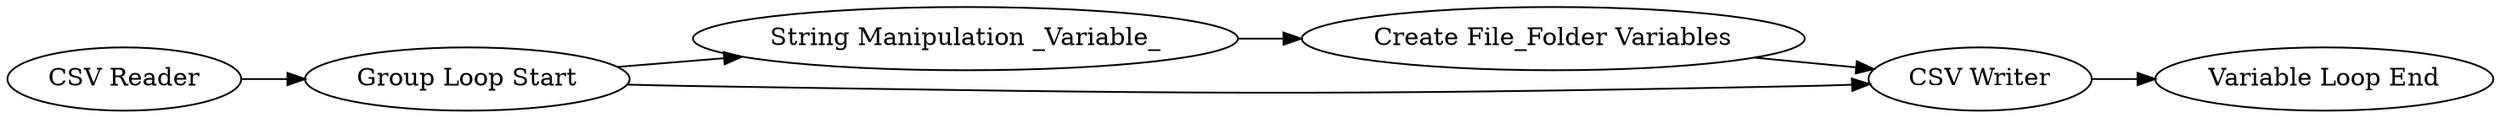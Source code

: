 digraph {
	"-1128504128961948565_4" [label="Create File_Folder Variables"]
	"-1128504128961948565_1" [label="CSV Reader"]
	"-1128504128961948565_6" [label="String Manipulation _Variable_"]
	"-1128504128961948565_5" [label="Variable Loop End"]
	"-1128504128961948565_2" [label="Group Loop Start"]
	"-1128504128961948565_3" [label="CSV Writer"]
	"-1128504128961948565_4" -> "-1128504128961948565_3"
	"-1128504128961948565_2" -> "-1128504128961948565_6"
	"-1128504128961948565_6" -> "-1128504128961948565_4"
	"-1128504128961948565_2" -> "-1128504128961948565_3"
	"-1128504128961948565_3" -> "-1128504128961948565_5"
	"-1128504128961948565_1" -> "-1128504128961948565_2"
	rankdir=LR
}
